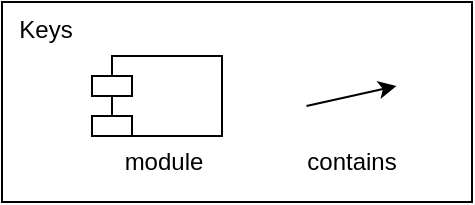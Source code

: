 <mxfile version="13.6.9" type="device"><diagram id="2OhOi2pr7hUA4ujqCg1Z" name="Page-1"><mxGraphModel dx="530" dy="447" grid="1" gridSize="10" guides="1" tooltips="1" connect="1" arrows="1" fold="1" page="1" pageScale="1" pageWidth="850" pageHeight="1100" math="0" shadow="0"><root><mxCell id="0"/><mxCell id="1" parent="0"/><mxCell id="lQEn8hpO5IwuxwEgLF2h-1" value="" style="group" vertex="1" connectable="0" parent="1"><mxGeometry x="308" y="709" width="235" height="100" as="geometry"/></mxCell><mxCell id="lQEn8hpO5IwuxwEgLF2h-2" value="&amp;nbsp; Keys" style="rounded=0;whiteSpace=wrap;html=1;align=left;verticalAlign=top;" vertex="1" parent="lQEn8hpO5IwuxwEgLF2h-1"><mxGeometry width="235" height="100" as="geometry"/></mxCell><mxCell id="lQEn8hpO5IwuxwEgLF2h-3" value="" style="endArrow=classic;html=1;exitX=1;exitY=0.5;exitDx=0;exitDy=0;startArrow=none;startFill=0;endFill=1;" edge="1" parent="lQEn8hpO5IwuxwEgLF2h-1"><mxGeometry width="50" height="50" relative="1" as="geometry"><mxPoint x="152.25" y="52" as="sourcePoint"/><mxPoint x="197.25" y="42" as="targetPoint"/></mxGeometry></mxCell><mxCell id="lQEn8hpO5IwuxwEgLF2h-4" value="contains" style="text;html=1;strokeColor=none;fillColor=none;align=center;verticalAlign=middle;whiteSpace=wrap;rounded=0;" vertex="1" parent="lQEn8hpO5IwuxwEgLF2h-1"><mxGeometry x="145" y="70" width="59.5" height="20" as="geometry"/></mxCell><mxCell id="lQEn8hpO5IwuxwEgLF2h-5" value="" style="shape=module;align=left;spacingLeft=20;align=center;verticalAlign=top;" vertex="1" parent="lQEn8hpO5IwuxwEgLF2h-1"><mxGeometry x="45" y="27" width="65" height="40" as="geometry"/></mxCell><mxCell id="lQEn8hpO5IwuxwEgLF2h-6" value="module" style="text;html=1;strokeColor=none;fillColor=none;align=center;verticalAlign=middle;whiteSpace=wrap;rounded=0;" vertex="1" parent="lQEn8hpO5IwuxwEgLF2h-1"><mxGeometry x="50.5" y="70" width="59.5" height="20" as="geometry"/></mxCell></root></mxGraphModel></diagram></mxfile>